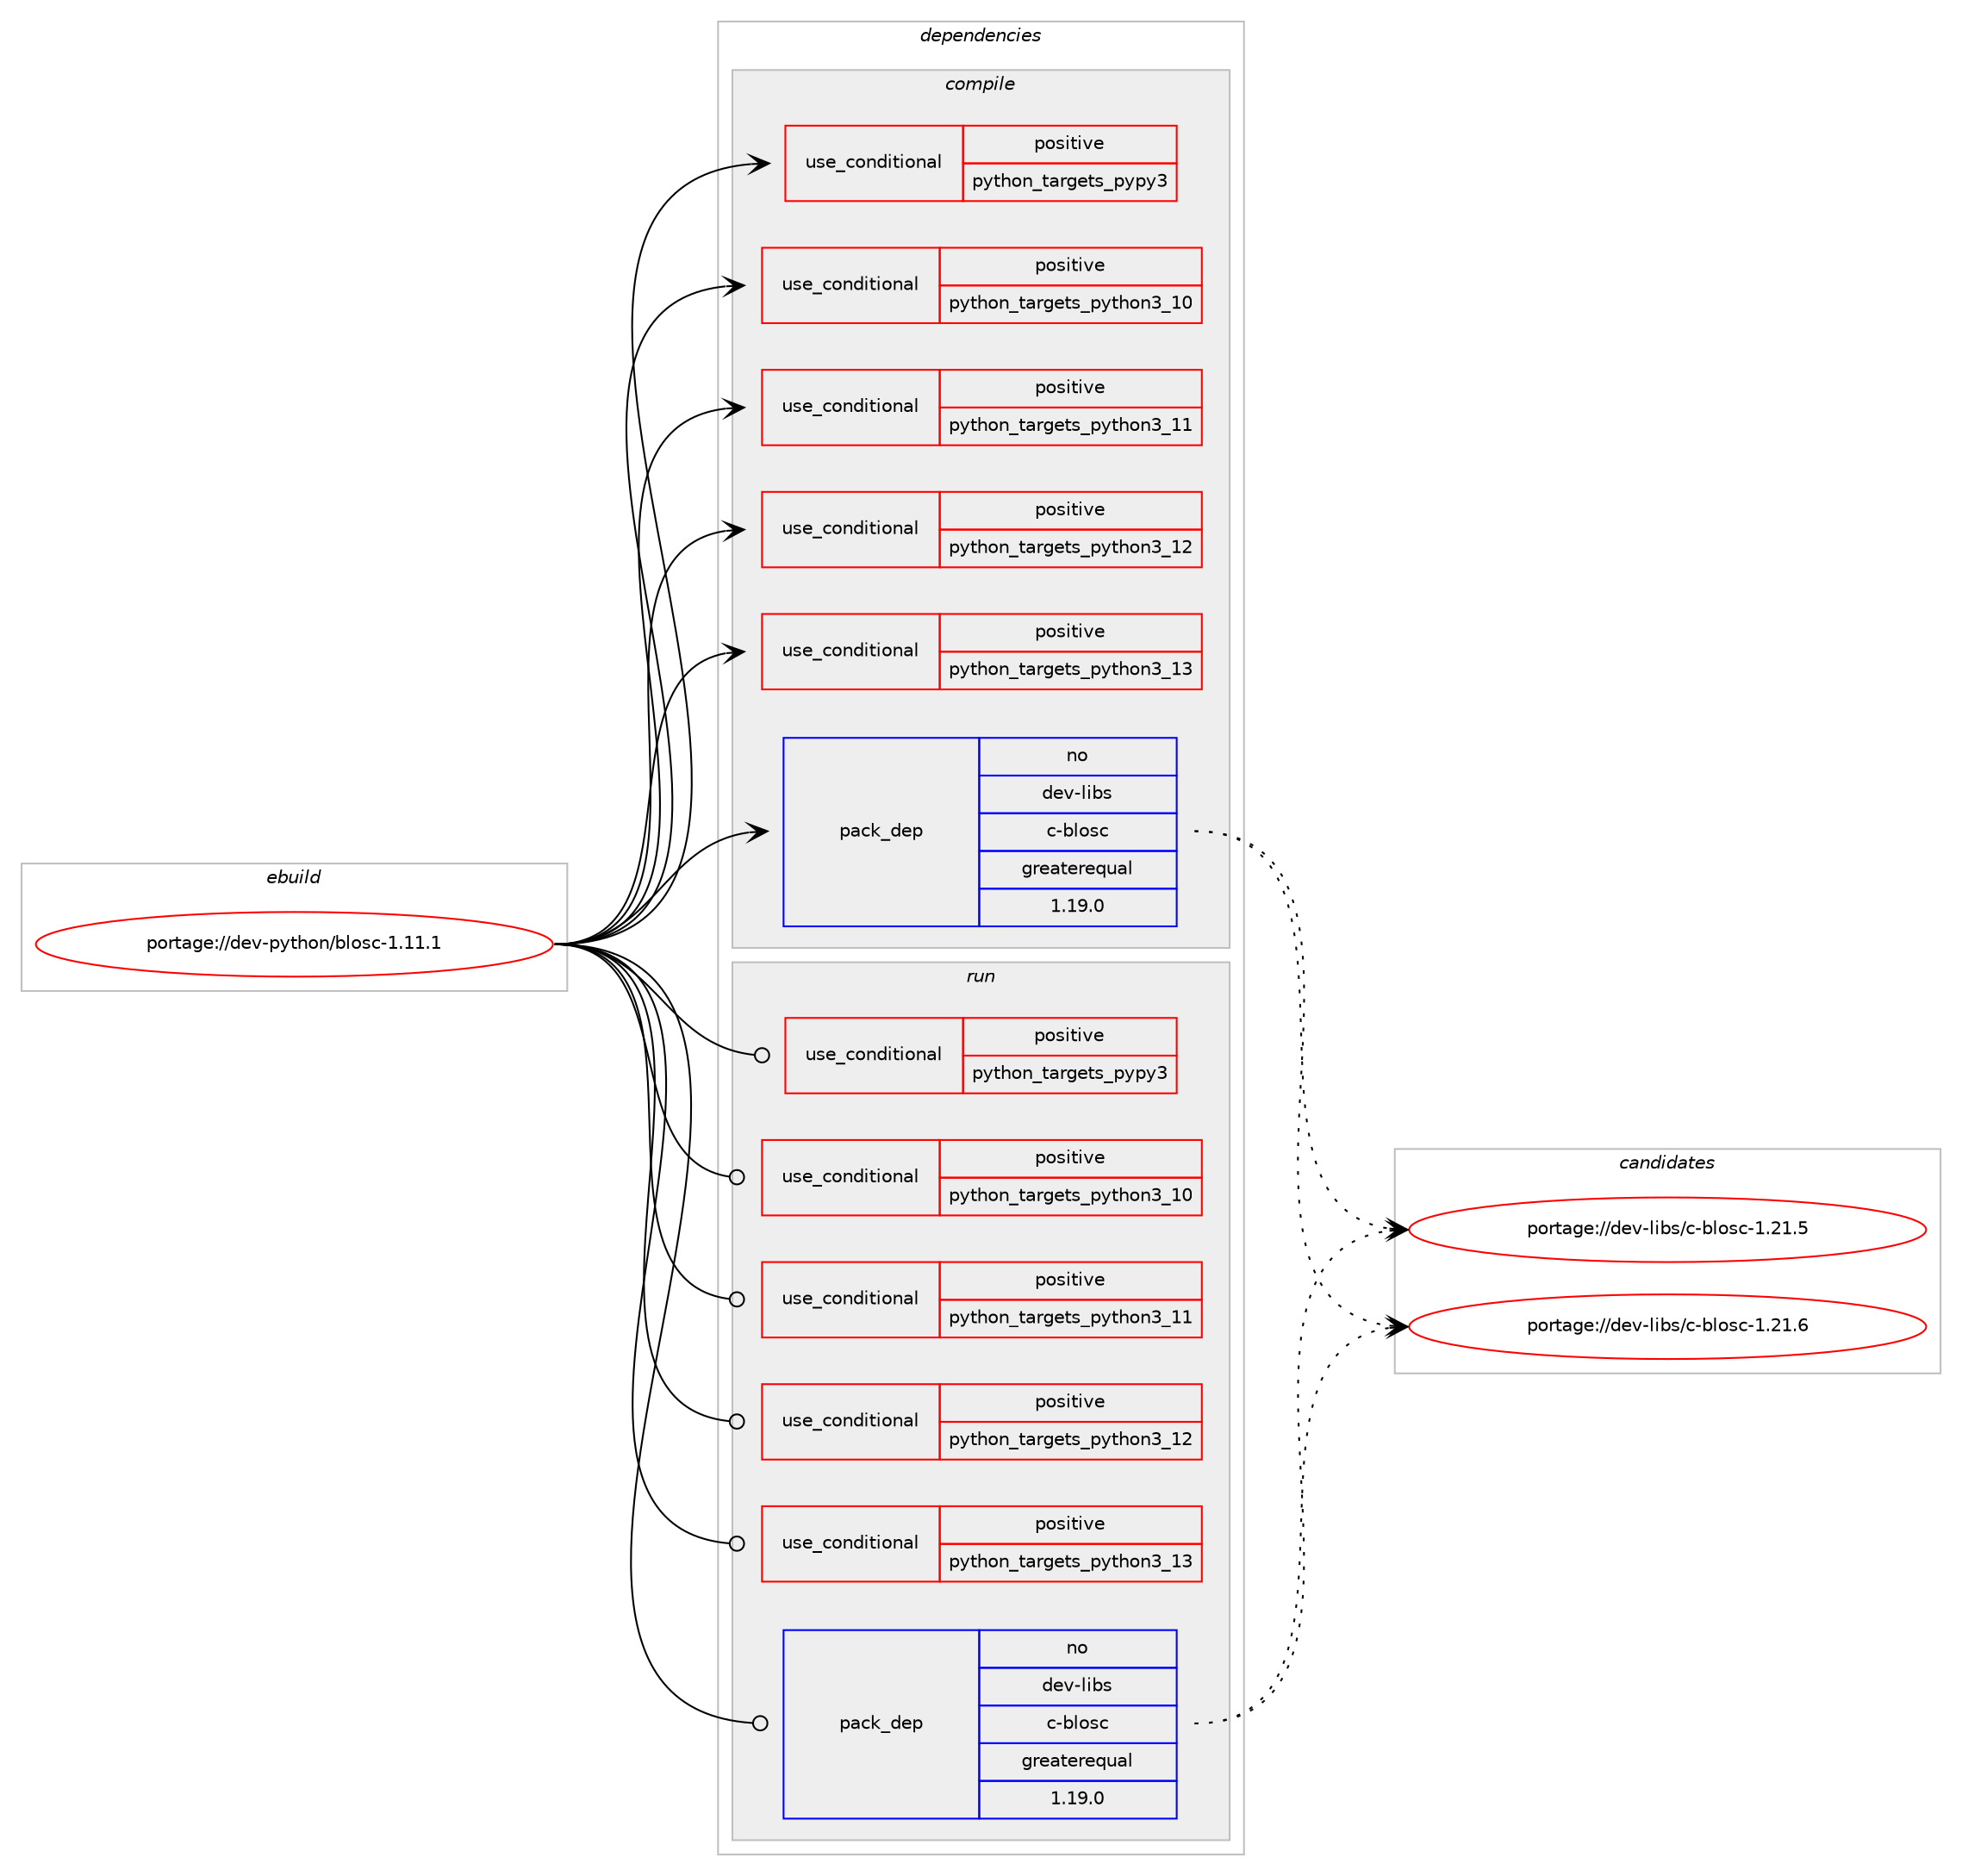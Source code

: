 digraph prolog {

# *************
# Graph options
# *************

newrank=true;
concentrate=true;
compound=true;
graph [rankdir=LR,fontname=Helvetica,fontsize=10,ranksep=1.5];#, ranksep=2.5, nodesep=0.2];
edge  [arrowhead=vee];
node  [fontname=Helvetica,fontsize=10];

# **********
# The ebuild
# **********

subgraph cluster_leftcol {
color=gray;
rank=same;
label=<<i>ebuild</i>>;
id [label="portage://dev-python/blosc-1.11.1", color=red, width=4, href="../dev-python/blosc-1.11.1.svg"];
}

# ****************
# The dependencies
# ****************

subgraph cluster_midcol {
color=gray;
label=<<i>dependencies</i>>;
subgraph cluster_compile {
fillcolor="#eeeeee";
style=filled;
label=<<i>compile</i>>;
subgraph cond30416 {
dependency71682 [label=<<TABLE BORDER="0" CELLBORDER="1" CELLSPACING="0" CELLPADDING="4"><TR><TD ROWSPAN="3" CELLPADDING="10">use_conditional</TD></TR><TR><TD>positive</TD></TR><TR><TD>python_targets_pypy3</TD></TR></TABLE>>, shape=none, color=red];
# *** BEGIN UNKNOWN DEPENDENCY TYPE (TODO) ***
# dependency71682 -> package_dependency(portage://dev-python/blosc-1.11.1,install,no,dev-python,pypy3,none,[,,],any_same_slot,[])
# *** END UNKNOWN DEPENDENCY TYPE (TODO) ***

}
id:e -> dependency71682:w [weight=20,style="solid",arrowhead="vee"];
subgraph cond30417 {
dependency71683 [label=<<TABLE BORDER="0" CELLBORDER="1" CELLSPACING="0" CELLPADDING="4"><TR><TD ROWSPAN="3" CELLPADDING="10">use_conditional</TD></TR><TR><TD>positive</TD></TR><TR><TD>python_targets_python3_10</TD></TR></TABLE>>, shape=none, color=red];
# *** BEGIN UNKNOWN DEPENDENCY TYPE (TODO) ***
# dependency71683 -> package_dependency(portage://dev-python/blosc-1.11.1,install,no,dev-lang,python,none,[,,],[slot(3.10)],[])
# *** END UNKNOWN DEPENDENCY TYPE (TODO) ***

}
id:e -> dependency71683:w [weight=20,style="solid",arrowhead="vee"];
subgraph cond30418 {
dependency71684 [label=<<TABLE BORDER="0" CELLBORDER="1" CELLSPACING="0" CELLPADDING="4"><TR><TD ROWSPAN="3" CELLPADDING="10">use_conditional</TD></TR><TR><TD>positive</TD></TR><TR><TD>python_targets_python3_11</TD></TR></TABLE>>, shape=none, color=red];
# *** BEGIN UNKNOWN DEPENDENCY TYPE (TODO) ***
# dependency71684 -> package_dependency(portage://dev-python/blosc-1.11.1,install,no,dev-lang,python,none,[,,],[slot(3.11)],[])
# *** END UNKNOWN DEPENDENCY TYPE (TODO) ***

}
id:e -> dependency71684:w [weight=20,style="solid",arrowhead="vee"];
subgraph cond30419 {
dependency71685 [label=<<TABLE BORDER="0" CELLBORDER="1" CELLSPACING="0" CELLPADDING="4"><TR><TD ROWSPAN="3" CELLPADDING="10">use_conditional</TD></TR><TR><TD>positive</TD></TR><TR><TD>python_targets_python3_12</TD></TR></TABLE>>, shape=none, color=red];
# *** BEGIN UNKNOWN DEPENDENCY TYPE (TODO) ***
# dependency71685 -> package_dependency(portage://dev-python/blosc-1.11.1,install,no,dev-lang,python,none,[,,],[slot(3.12)],[])
# *** END UNKNOWN DEPENDENCY TYPE (TODO) ***

}
id:e -> dependency71685:w [weight=20,style="solid",arrowhead="vee"];
subgraph cond30420 {
dependency71686 [label=<<TABLE BORDER="0" CELLBORDER="1" CELLSPACING="0" CELLPADDING="4"><TR><TD ROWSPAN="3" CELLPADDING="10">use_conditional</TD></TR><TR><TD>positive</TD></TR><TR><TD>python_targets_python3_13</TD></TR></TABLE>>, shape=none, color=red];
# *** BEGIN UNKNOWN DEPENDENCY TYPE (TODO) ***
# dependency71686 -> package_dependency(portage://dev-python/blosc-1.11.1,install,no,dev-lang,python,none,[,,],[slot(3.13)],[])
# *** END UNKNOWN DEPENDENCY TYPE (TODO) ***

}
id:e -> dependency71686:w [weight=20,style="solid",arrowhead="vee"];
subgraph pack40057 {
dependency71687 [label=<<TABLE BORDER="0" CELLBORDER="1" CELLSPACING="0" CELLPADDING="4" WIDTH="220"><TR><TD ROWSPAN="6" CELLPADDING="30">pack_dep</TD></TR><TR><TD WIDTH="110">no</TD></TR><TR><TD>dev-libs</TD></TR><TR><TD>c-blosc</TD></TR><TR><TD>greaterequal</TD></TR><TR><TD>1.19.0</TD></TR></TABLE>>, shape=none, color=blue];
}
id:e -> dependency71687:w [weight=20,style="solid",arrowhead="vee"];
}
subgraph cluster_compileandrun {
fillcolor="#eeeeee";
style=filled;
label=<<i>compile and run</i>>;
}
subgraph cluster_run {
fillcolor="#eeeeee";
style=filled;
label=<<i>run</i>>;
subgraph cond30421 {
dependency71688 [label=<<TABLE BORDER="0" CELLBORDER="1" CELLSPACING="0" CELLPADDING="4"><TR><TD ROWSPAN="3" CELLPADDING="10">use_conditional</TD></TR><TR><TD>positive</TD></TR><TR><TD>python_targets_pypy3</TD></TR></TABLE>>, shape=none, color=red];
# *** BEGIN UNKNOWN DEPENDENCY TYPE (TODO) ***
# dependency71688 -> package_dependency(portage://dev-python/blosc-1.11.1,run,no,dev-python,pypy3,none,[,,],any_same_slot,[])
# *** END UNKNOWN DEPENDENCY TYPE (TODO) ***

}
id:e -> dependency71688:w [weight=20,style="solid",arrowhead="odot"];
subgraph cond30422 {
dependency71689 [label=<<TABLE BORDER="0" CELLBORDER="1" CELLSPACING="0" CELLPADDING="4"><TR><TD ROWSPAN="3" CELLPADDING="10">use_conditional</TD></TR><TR><TD>positive</TD></TR><TR><TD>python_targets_python3_10</TD></TR></TABLE>>, shape=none, color=red];
# *** BEGIN UNKNOWN DEPENDENCY TYPE (TODO) ***
# dependency71689 -> package_dependency(portage://dev-python/blosc-1.11.1,run,no,dev-lang,python,none,[,,],[slot(3.10)],[])
# *** END UNKNOWN DEPENDENCY TYPE (TODO) ***

}
id:e -> dependency71689:w [weight=20,style="solid",arrowhead="odot"];
subgraph cond30423 {
dependency71690 [label=<<TABLE BORDER="0" CELLBORDER="1" CELLSPACING="0" CELLPADDING="4"><TR><TD ROWSPAN="3" CELLPADDING="10">use_conditional</TD></TR><TR><TD>positive</TD></TR><TR><TD>python_targets_python3_11</TD></TR></TABLE>>, shape=none, color=red];
# *** BEGIN UNKNOWN DEPENDENCY TYPE (TODO) ***
# dependency71690 -> package_dependency(portage://dev-python/blosc-1.11.1,run,no,dev-lang,python,none,[,,],[slot(3.11)],[])
# *** END UNKNOWN DEPENDENCY TYPE (TODO) ***

}
id:e -> dependency71690:w [weight=20,style="solid",arrowhead="odot"];
subgraph cond30424 {
dependency71691 [label=<<TABLE BORDER="0" CELLBORDER="1" CELLSPACING="0" CELLPADDING="4"><TR><TD ROWSPAN="3" CELLPADDING="10">use_conditional</TD></TR><TR><TD>positive</TD></TR><TR><TD>python_targets_python3_12</TD></TR></TABLE>>, shape=none, color=red];
# *** BEGIN UNKNOWN DEPENDENCY TYPE (TODO) ***
# dependency71691 -> package_dependency(portage://dev-python/blosc-1.11.1,run,no,dev-lang,python,none,[,,],[slot(3.12)],[])
# *** END UNKNOWN DEPENDENCY TYPE (TODO) ***

}
id:e -> dependency71691:w [weight=20,style="solid",arrowhead="odot"];
subgraph cond30425 {
dependency71692 [label=<<TABLE BORDER="0" CELLBORDER="1" CELLSPACING="0" CELLPADDING="4"><TR><TD ROWSPAN="3" CELLPADDING="10">use_conditional</TD></TR><TR><TD>positive</TD></TR><TR><TD>python_targets_python3_13</TD></TR></TABLE>>, shape=none, color=red];
# *** BEGIN UNKNOWN DEPENDENCY TYPE (TODO) ***
# dependency71692 -> package_dependency(portage://dev-python/blosc-1.11.1,run,no,dev-lang,python,none,[,,],[slot(3.13)],[])
# *** END UNKNOWN DEPENDENCY TYPE (TODO) ***

}
id:e -> dependency71692:w [weight=20,style="solid",arrowhead="odot"];
subgraph pack40058 {
dependency71693 [label=<<TABLE BORDER="0" CELLBORDER="1" CELLSPACING="0" CELLPADDING="4" WIDTH="220"><TR><TD ROWSPAN="6" CELLPADDING="30">pack_dep</TD></TR><TR><TD WIDTH="110">no</TD></TR><TR><TD>dev-libs</TD></TR><TR><TD>c-blosc</TD></TR><TR><TD>greaterequal</TD></TR><TR><TD>1.19.0</TD></TR></TABLE>>, shape=none, color=blue];
}
id:e -> dependency71693:w [weight=20,style="solid",arrowhead="odot"];
}
}

# **************
# The candidates
# **************

subgraph cluster_choices {
rank=same;
color=gray;
label=<<i>candidates</i>>;

subgraph choice40057 {
color=black;
nodesep=1;
choice1001011184510810598115479945981081111159945494650494653 [label="portage://dev-libs/c-blosc-1.21.5", color=red, width=4,href="../dev-libs/c-blosc-1.21.5.svg"];
choice1001011184510810598115479945981081111159945494650494654 [label="portage://dev-libs/c-blosc-1.21.6", color=red, width=4,href="../dev-libs/c-blosc-1.21.6.svg"];
dependency71687:e -> choice1001011184510810598115479945981081111159945494650494653:w [style=dotted,weight="100"];
dependency71687:e -> choice1001011184510810598115479945981081111159945494650494654:w [style=dotted,weight="100"];
}
subgraph choice40058 {
color=black;
nodesep=1;
choice1001011184510810598115479945981081111159945494650494653 [label="portage://dev-libs/c-blosc-1.21.5", color=red, width=4,href="../dev-libs/c-blosc-1.21.5.svg"];
choice1001011184510810598115479945981081111159945494650494654 [label="portage://dev-libs/c-blosc-1.21.6", color=red, width=4,href="../dev-libs/c-blosc-1.21.6.svg"];
dependency71693:e -> choice1001011184510810598115479945981081111159945494650494653:w [style=dotted,weight="100"];
dependency71693:e -> choice1001011184510810598115479945981081111159945494650494654:w [style=dotted,weight="100"];
}
}

}
